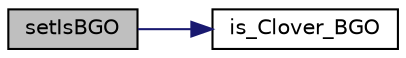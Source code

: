 digraph "setIsBGO"
{
 // LATEX_PDF_SIZE
  edge [fontname="Helvetica",fontsize="10",labelfontname="Helvetica",labelfontsize="10"];
  node [fontname="Helvetica",fontsize="10",shape=record];
  rankdir="LR";
  Node1 [label="setIsBGO",height=0.2,width=0.4,color="black", fillcolor="grey75", style="filled", fontcolor="black",tooltip=" "];
  Node1 -> Node2 [color="midnightblue",fontsize="10",style="solid",fontname="Helvetica"];
  Node2 [label="is_Clover_BGO",height=0.2,width=0.4,color="black", fillcolor="white", style="filled",URL="$utils_8hpp.html#a0192d2feead85db4314166a703f6e854",tooltip=" "];
}
